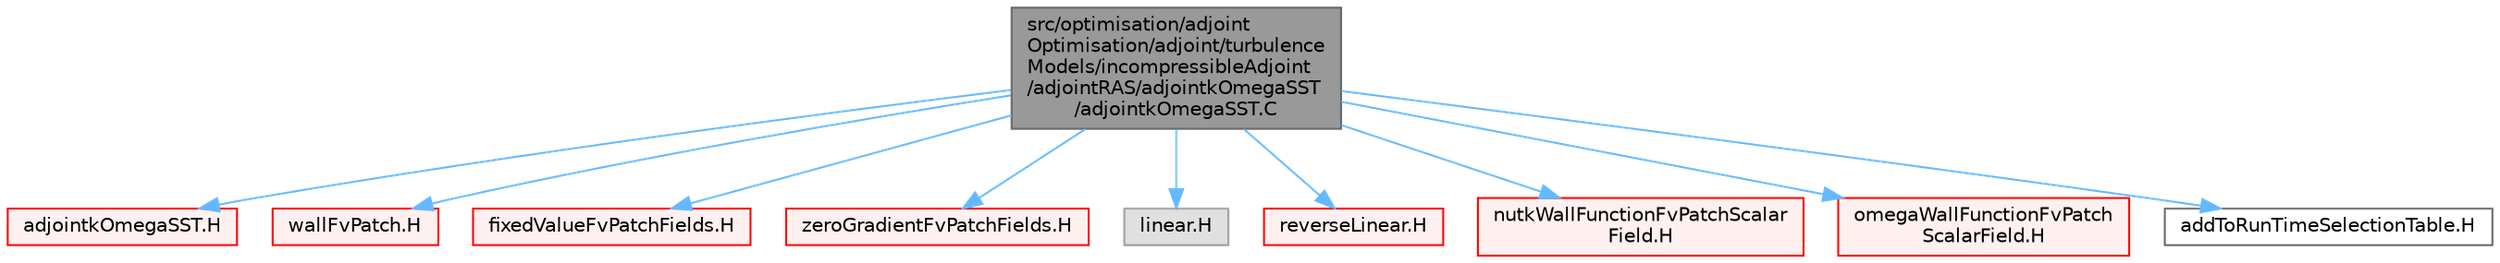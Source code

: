 digraph "src/optimisation/adjointOptimisation/adjoint/turbulenceModels/incompressibleAdjoint/adjointRAS/adjointkOmegaSST/adjointkOmegaSST.C"
{
 // LATEX_PDF_SIZE
  bgcolor="transparent";
  edge [fontname=Helvetica,fontsize=10,labelfontname=Helvetica,labelfontsize=10];
  node [fontname=Helvetica,fontsize=10,shape=box,height=0.2,width=0.4];
  Node1 [id="Node000001",label="src/optimisation/adjoint\lOptimisation/adjoint/turbulence\lModels/incompressibleAdjoint\l/adjointRAS/adjointkOmegaSST\l/adjointkOmegaSST.C",height=0.2,width=0.4,color="gray40", fillcolor="grey60", style="filled", fontcolor="black",tooltip=" "];
  Node1 -> Node2 [id="edge1_Node000001_Node000002",color="steelblue1",style="solid",tooltip=" "];
  Node2 [id="Node000002",label="adjointkOmegaSST.H",height=0.2,width=0.4,color="red", fillcolor="#FFF0F0", style="filled",URL="$adjointkOmegaSST_8H.html",tooltip=" "];
  Node1 -> Node503 [id="edge2_Node000001_Node000503",color="steelblue1",style="solid",tooltip=" "];
  Node503 [id="Node000503",label="wallFvPatch.H",height=0.2,width=0.4,color="red", fillcolor="#FFF0F0", style="filled",URL="$wallFvPatch_8H.html",tooltip=" "];
  Node1 -> Node499 [id="edge3_Node000001_Node000499",color="steelblue1",style="solid",tooltip=" "];
  Node499 [id="Node000499",label="fixedValueFvPatchFields.H",height=0.2,width=0.4,color="red", fillcolor="#FFF0F0", style="filled",URL="$fixedValueFvPatchFields_8H.html",tooltip=" "];
  Node1 -> Node501 [id="edge4_Node000001_Node000501",color="steelblue1",style="solid",tooltip=" "];
  Node501 [id="Node000501",label="zeroGradientFvPatchFields.H",height=0.2,width=0.4,color="red", fillcolor="#FFF0F0", style="filled",URL="$zeroGradientFvPatchFields_8H.html",tooltip=" "];
  Node1 -> Node505 [id="edge5_Node000001_Node000505",color="steelblue1",style="solid",tooltip=" "];
  Node505 [id="Node000505",label="linear.H",height=0.2,width=0.4,color="grey60", fillcolor="#E0E0E0", style="filled",tooltip=" "];
  Node1 -> Node506 [id="edge6_Node000001_Node000506",color="steelblue1",style="solid",tooltip=" "];
  Node506 [id="Node000506",label="reverseLinear.H",height=0.2,width=0.4,color="red", fillcolor="#FFF0F0", style="filled",URL="$reverseLinear_8H.html",tooltip=" "];
  Node1 -> Node507 [id="edge7_Node000001_Node000507",color="steelblue1",style="solid",tooltip=" "];
  Node507 [id="Node000507",label="nutkWallFunctionFvPatchScalar\lField.H",height=0.2,width=0.4,color="red", fillcolor="#FFF0F0", style="filled",URL="$nutkWallFunctionFvPatchScalarField_8H.html",tooltip=" "];
  Node1 -> Node511 [id="edge8_Node000001_Node000511",color="steelblue1",style="solid",tooltip=" "];
  Node511 [id="Node000511",label="omegaWallFunctionFvPatch\lScalarField.H",height=0.2,width=0.4,color="red", fillcolor="#FFF0F0", style="filled",URL="$omegaWallFunctionFvPatchScalarField_8H.html",tooltip=" "];
  Node1 -> Node512 [id="edge9_Node000001_Node000512",color="steelblue1",style="solid",tooltip=" "];
  Node512 [id="Node000512",label="addToRunTimeSelectionTable.H",height=0.2,width=0.4,color="grey40", fillcolor="white", style="filled",URL="$addToRunTimeSelectionTable_8H.html",tooltip="Macros for easy insertion into run-time selection tables."];
}
